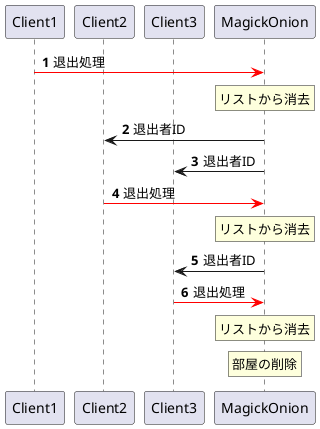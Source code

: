 @startuml
'https://plantuml.com/sequence-diagram

participant Client1
participant Client2
participant Client3
participant MagickOnion

autonumber

Client1 -[#red]> MagickOnion : 退出処理
rnote over MagickOnion : リストから消去
Client2 <- MagickOnion : 退出者ID
Client3 <- MagickOnion : 退出者ID

Client2 -[#red]> MagickOnion : 退出処理
rnote over MagickOnion : リストから消去
Client3 <- MagickOnion : 退出者ID

Client3 -[#red]> MagickOnion : 退出処理
rnote over MagickOnion : リストから消去
rnote over MagickOnion : 部屋の削除

@enduml